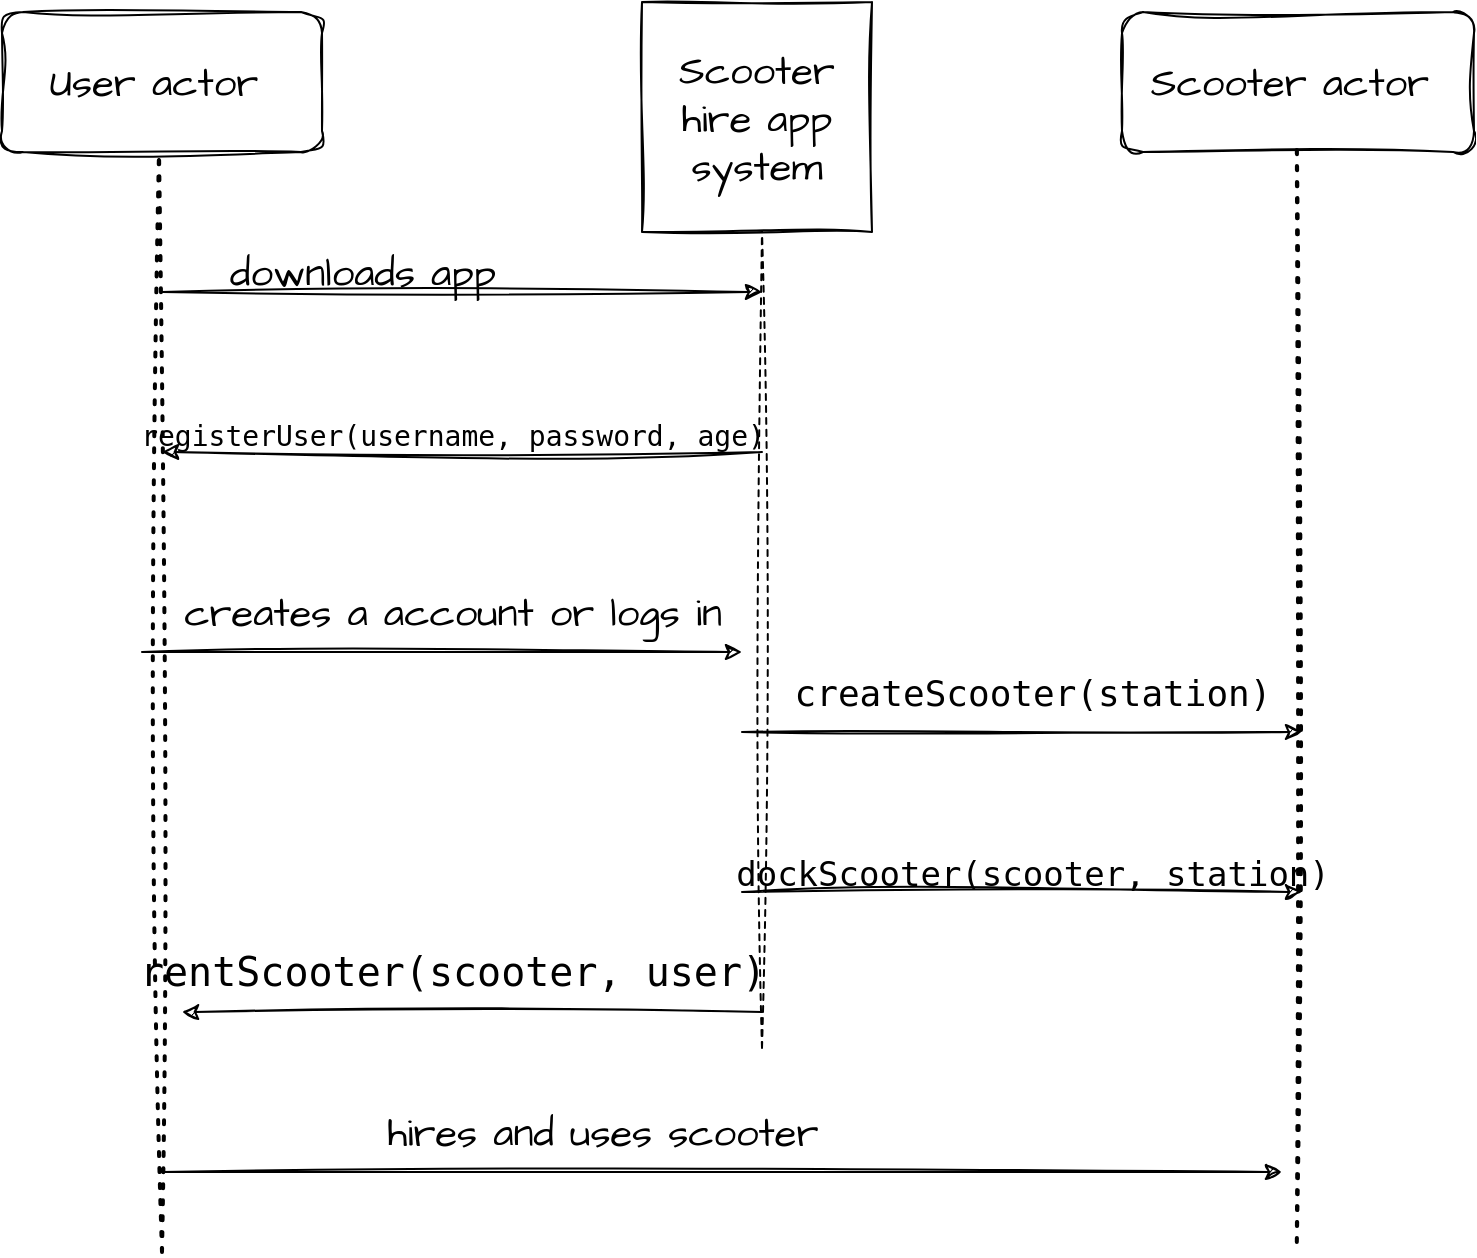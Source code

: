 <mxfile version="20.8.20" type="device"><diagram name="Page-1" id="17k_7dbkUGwG_ntaT00b"><mxGraphModel dx="934" dy="506" grid="1" gridSize="10" guides="1" tooltips="1" connect="1" arrows="1" fold="1" page="1" pageScale="1" pageWidth="827" pageHeight="1169" math="0" shadow="0"><root><mxCell id="0"/><mxCell id="1" parent="0"/><mxCell id="iFZR_vGDCqBeXF1UxmPl-1" value="User actor&amp;nbsp;" style="rounded=1;whiteSpace=wrap;html=1;sketch=1;hachureGap=4;jiggle=2;curveFitting=1;fontFamily=Architects Daughter;fontSource=https%3A%2F%2Ffonts.googleapis.com%2Fcss%3Ffamily%3DArchitects%2BDaughter;fontSize=20;" vertex="1" parent="1"><mxGeometry x="80" y="20" width="160" height="70" as="geometry"/></mxCell><mxCell id="iFZR_vGDCqBeXF1UxmPl-2" value="Scooter actor&amp;nbsp;" style="rounded=1;whiteSpace=wrap;html=1;sketch=1;hachureGap=4;jiggle=2;curveFitting=1;fontFamily=Architects Daughter;fontSource=https%3A%2F%2Ffonts.googleapis.com%2Fcss%3Ffamily%3DArchitects%2BDaughter;fontSize=20;" vertex="1" parent="1"><mxGeometry x="640" y="20" width="176" height="70" as="geometry"/></mxCell><mxCell id="iFZR_vGDCqBeXF1UxmPl-5" value="" style="endArrow=none;dashed=1;html=1;dashPattern=1 3;strokeWidth=2;rounded=0;sketch=1;hachureGap=4;jiggle=2;curveFitting=1;fontFamily=Architects Daughter;fontSource=https%3A%2F%2Ffonts.googleapis.com%2Fcss%3Ffamily%3DArchitects%2BDaughter;fontSize=16;" edge="1" parent="1"><mxGeometry width="50" height="50" relative="1" as="geometry"><mxPoint x="727.41" y="635" as="sourcePoint"/><mxPoint x="727.41" y="85" as="targetPoint"/></mxGeometry></mxCell><mxCell id="iFZR_vGDCqBeXF1UxmPl-9" value="Scooter hire app&lt;br&gt;system" style="whiteSpace=wrap;html=1;aspect=fixed;sketch=1;hachureGap=4;jiggle=2;curveFitting=1;fontFamily=Architects Daughter;fontSource=https%3A%2F%2Ffonts.googleapis.com%2Fcss%3Ffamily%3DArchitects%2BDaughter;fontSize=20;" vertex="1" parent="1"><mxGeometry x="400" y="15" width="115" height="115" as="geometry"/></mxCell><mxCell id="iFZR_vGDCqBeXF1UxmPl-10" value="" style="endArrow=none;dashed=1;html=1;rounded=0;sketch=1;hachureGap=4;jiggle=2;curveFitting=1;fontFamily=Architects Daughter;fontSource=https%3A%2F%2Ffonts.googleapis.com%2Fcss%3Ffamily%3DArchitects%2BDaughter;fontSize=16;exitX=1;exitY=0.975;exitDx=0;exitDy=0;exitPerimeter=0;" edge="1" parent="1" source="iFZR_vGDCqBeXF1UxmPl-28"><mxGeometry width="50" height="50" relative="1" as="geometry"><mxPoint x="460" y="581.333" as="sourcePoint"/><mxPoint x="460" y="130" as="targetPoint"/></mxGeometry></mxCell><mxCell id="iFZR_vGDCqBeXF1UxmPl-11" value="" style="endArrow=none;dashed=1;html=1;dashPattern=1 3;strokeWidth=2;rounded=0;sketch=1;hachureGap=4;jiggle=2;curveFitting=1;fontFamily=Architects Daughter;fontSource=https%3A%2F%2Ffonts.googleapis.com%2Fcss%3Ffamily%3DArchitects%2BDaughter;fontSize=16;" edge="1" parent="1"><mxGeometry width="50" height="50" relative="1" as="geometry"><mxPoint x="160" y="640" as="sourcePoint"/><mxPoint x="158.5" y="90" as="targetPoint"/></mxGeometry></mxCell><mxCell id="iFZR_vGDCqBeXF1UxmPl-12" value="" style="endArrow=classic;html=1;rounded=0;sketch=1;hachureGap=4;jiggle=2;curveFitting=1;fontFamily=Architects Daughter;fontSource=https%3A%2F%2Ffonts.googleapis.com%2Fcss%3Ffamily%3DArchitects%2BDaughter;fontSize=16;" edge="1" parent="1"><mxGeometry width="50" height="50" relative="1" as="geometry"><mxPoint x="160" y="160" as="sourcePoint"/><mxPoint x="460" y="160" as="targetPoint"/></mxGeometry></mxCell><mxCell id="iFZR_vGDCqBeXF1UxmPl-13" value="downloads app" style="text;html=1;align=center;verticalAlign=middle;resizable=0;points=[];autosize=1;strokeColor=none;fillColor=none;fontSize=20;fontFamily=Architects Daughter;" vertex="1" parent="1"><mxGeometry x="180" y="130" width="160" height="40" as="geometry"/></mxCell><mxCell id="iFZR_vGDCqBeXF1UxmPl-14" value="" style="endArrow=classic;html=1;rounded=0;sketch=1;hachureGap=4;jiggle=2;curveFitting=1;fontFamily=Architects Daughter;fontSource=https%3A%2F%2Ffonts.googleapis.com%2Fcss%3Ffamily%3DArchitects%2BDaughter;fontSize=16;" edge="1" parent="1"><mxGeometry width="50" height="50" relative="1" as="geometry"><mxPoint x="460" y="240" as="sourcePoint"/><mxPoint x="160" y="240" as="targetPoint"/></mxGeometry></mxCell><mxCell id="iFZR_vGDCqBeXF1UxmPl-16" value="&lt;br&gt;&lt;p data-pm-slice=&quot;1 1 [&amp;quot;bullet_list&amp;quot;,{},&amp;quot;list_item&amp;quot;,{}]&quot;&gt;&lt;code spellcheck=&quot;false&quot;&gt;&lt;font style=&quot;font-size: 14px;&quot;&gt;registerUser(username, password, age)&lt;/font&gt;&lt;/code&gt;&lt;/p&gt;&lt;br&gt;" style="text;html=1;align=center;verticalAlign=middle;resizable=0;points=[];autosize=1;strokeColor=none;fillColor=none;fontSize=20;fontFamily=Architects Daughter;" vertex="1" parent="1"><mxGeometry x="150" y="165" width="310" height="130" as="geometry"/></mxCell><mxCell id="iFZR_vGDCqBeXF1UxmPl-19" value="" style="endArrow=classic;html=1;rounded=0;sketch=1;hachureGap=4;jiggle=2;curveFitting=1;fontFamily=Architects Daughter;fontSource=https%3A%2F%2Ffonts.googleapis.com%2Fcss%3Ffamily%3DArchitects%2BDaughter;fontSize=16;" edge="1" parent="1"><mxGeometry width="50" height="50" relative="1" as="geometry"><mxPoint x="150" y="340" as="sourcePoint"/><mxPoint x="450" y="340" as="targetPoint"/></mxGeometry></mxCell><mxCell id="iFZR_vGDCqBeXF1UxmPl-20" value="creates a account or logs in" style="text;html=1;align=center;verticalAlign=middle;resizable=0;points=[];autosize=1;strokeColor=none;fillColor=none;fontSize=20;fontFamily=Architects Daughter;" vertex="1" parent="1"><mxGeometry x="160" y="300" width="290" height="40" as="geometry"/></mxCell><mxCell id="iFZR_vGDCqBeXF1UxmPl-21" value="" style="endArrow=classic;html=1;rounded=0;sketch=1;hachureGap=4;jiggle=2;curveFitting=1;fontFamily=Architects Daughter;fontSource=https%3A%2F%2Ffonts.googleapis.com%2Fcss%3Ffamily%3DArchitects%2BDaughter;fontSize=16;" edge="1" parent="1"><mxGeometry width="50" height="50" relative="1" as="geometry"><mxPoint x="450" y="380" as="sourcePoint"/><mxPoint x="730" y="380" as="targetPoint"/></mxGeometry></mxCell><mxCell id="iFZR_vGDCqBeXF1UxmPl-23" value="&lt;p data-pm-slice=&quot;1 1 [&amp;quot;bullet_list&amp;quot;,{},&amp;quot;list_item&amp;quot;,{}]&quot;&gt;&lt;code spellcheck=&quot;false&quot;&gt;&lt;font style=&quot;font-size: 18px;&quot;&gt;createScooter(station)&lt;/font&gt;&lt;/code&gt;&lt;/p&gt;" style="text;html=1;align=center;verticalAlign=middle;resizable=0;points=[];autosize=1;strokeColor=none;fillColor=none;fontSize=20;fontFamily=Architects Daughter;" vertex="1" parent="1"><mxGeometry x="475" y="320" width="240" height="80" as="geometry"/></mxCell><mxCell id="iFZR_vGDCqBeXF1UxmPl-24" value="&lt;p data-pm-slice=&quot;1 1 [&amp;quot;bullet_list&amp;quot;,{},&amp;quot;list_item&amp;quot;,{}]&quot;&gt;&lt;code spellcheck=&quot;false&quot;&gt;&lt;font style=&quot;font-size: 17px;&quot;&gt;dockScooter(scooter, station)&lt;/font&gt;&lt;/code&gt;&lt;/p&gt;" style="text;html=1;align=center;verticalAlign=middle;resizable=0;points=[];autosize=1;strokeColor=none;fillColor=none;fontSize=20;fontFamily=Architects Daughter;" vertex="1" parent="1"><mxGeometry x="450" y="410" width="290" height="80" as="geometry"/></mxCell><mxCell id="iFZR_vGDCqBeXF1UxmPl-25" value="" style="endArrow=classic;html=1;rounded=0;sketch=1;hachureGap=4;jiggle=2;curveFitting=1;fontFamily=Architects Daughter;fontSource=https%3A%2F%2Ffonts.googleapis.com%2Fcss%3Ffamily%3DArchitects%2BDaughter;fontSize=16;" edge="1" parent="1"><mxGeometry width="50" height="50" relative="1" as="geometry"><mxPoint x="450" y="460" as="sourcePoint"/><mxPoint x="730" y="460" as="targetPoint"/></mxGeometry></mxCell><mxCell id="iFZR_vGDCqBeXF1UxmPl-27" value="" style="endArrow=classic;html=1;rounded=0;sketch=1;hachureGap=4;jiggle=2;curveFitting=1;fontFamily=Architects Daughter;fontSource=https%3A%2F%2Ffonts.googleapis.com%2Fcss%3Ffamily%3DArchitects%2BDaughter;fontSize=18;" edge="1" parent="1"><mxGeometry width="50" height="50" relative="1" as="geometry"><mxPoint x="460" y="520" as="sourcePoint"/><mxPoint x="170" y="520" as="targetPoint"/></mxGeometry></mxCell><mxCell id="iFZR_vGDCqBeXF1UxmPl-28" value="&lt;p data-pm-slice=&quot;1 1 [&amp;quot;bullet_list&amp;quot;,{},&amp;quot;list_item&amp;quot;,{}]&quot;&gt;&lt;code spellcheck=&quot;false&quot;&gt;rentScooter(scooter, user)&lt;/code&gt;&lt;/p&gt;" style="text;html=1;align=center;verticalAlign=middle;resizable=0;points=[];autosize=1;strokeColor=none;fillColor=none;fontSize=20;fontFamily=Architects Daughter;" vertex="1" parent="1"><mxGeometry x="150" y="460" width="310" height="80" as="geometry"/></mxCell><mxCell id="iFZR_vGDCqBeXF1UxmPl-29" value="" style="endArrow=classic;html=1;rounded=0;sketch=1;hachureGap=4;jiggle=2;curveFitting=1;fontFamily=Architects Daughter;fontSource=https%3A%2F%2Ffonts.googleapis.com%2Fcss%3Ffamily%3DArchitects%2BDaughter;fontSize=16;" edge="1" parent="1"><mxGeometry width="50" height="50" relative="1" as="geometry"><mxPoint x="160" y="600" as="sourcePoint"/><mxPoint x="720" y="600" as="targetPoint"/></mxGeometry></mxCell><mxCell id="iFZR_vGDCqBeXF1UxmPl-30" value="hires and uses scooter" style="text;html=1;align=center;verticalAlign=middle;resizable=0;points=[];autosize=1;strokeColor=none;fillColor=none;fontSize=20;fontFamily=Architects Daughter;" vertex="1" parent="1"><mxGeometry x="260" y="560" width="240" height="40" as="geometry"/></mxCell></root></mxGraphModel></diagram></mxfile>